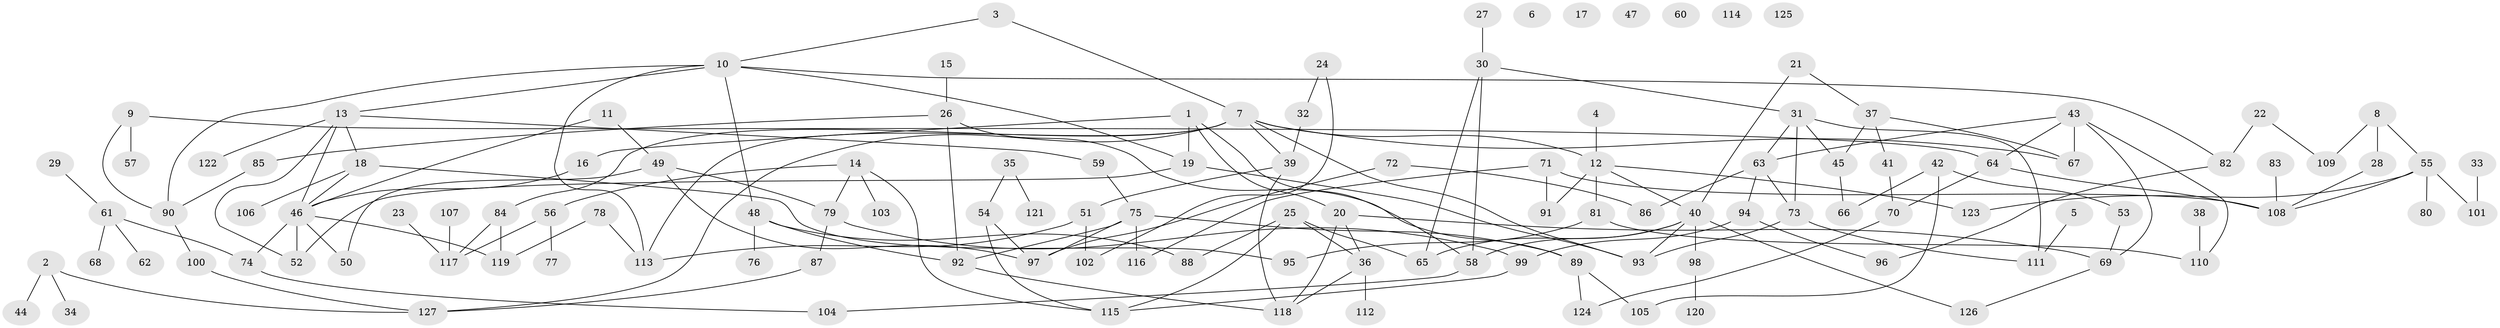 // coarse degree distribution, {8: 0.034482758620689655, 5: 0.1206896551724138, 9: 0.034482758620689655, 7: 0.034482758620689655, 3: 0.22413793103448276, 6: 0.017241379310344827, 2: 0.2413793103448276, 1: 0.1724137931034483, 10: 0.017241379310344827, 4: 0.10344827586206896}
// Generated by graph-tools (version 1.1) at 2025/48/03/04/25 22:48:33]
// undirected, 127 vertices, 173 edges
graph export_dot {
  node [color=gray90,style=filled];
  1;
  2;
  3;
  4;
  5;
  6;
  7;
  8;
  9;
  10;
  11;
  12;
  13;
  14;
  15;
  16;
  17;
  18;
  19;
  20;
  21;
  22;
  23;
  24;
  25;
  26;
  27;
  28;
  29;
  30;
  31;
  32;
  33;
  34;
  35;
  36;
  37;
  38;
  39;
  40;
  41;
  42;
  43;
  44;
  45;
  46;
  47;
  48;
  49;
  50;
  51;
  52;
  53;
  54;
  55;
  56;
  57;
  58;
  59;
  60;
  61;
  62;
  63;
  64;
  65;
  66;
  67;
  68;
  69;
  70;
  71;
  72;
  73;
  74;
  75;
  76;
  77;
  78;
  79;
  80;
  81;
  82;
  83;
  84;
  85;
  86;
  87;
  88;
  89;
  90;
  91;
  92;
  93;
  94;
  95;
  96;
  97;
  98;
  99;
  100;
  101;
  102;
  103;
  104;
  105;
  106;
  107;
  108;
  109;
  110;
  111;
  112;
  113;
  114;
  115;
  116;
  117;
  118;
  119;
  120;
  121;
  122;
  123;
  124;
  125;
  126;
  127;
  1 -- 16;
  1 -- 19;
  1 -- 20;
  1 -- 58;
  2 -- 34;
  2 -- 44;
  2 -- 127;
  3 -- 7;
  3 -- 10;
  4 -- 12;
  5 -- 111;
  7 -- 12;
  7 -- 39;
  7 -- 67;
  7 -- 84;
  7 -- 93;
  7 -- 113;
  7 -- 127;
  8 -- 28;
  8 -- 55;
  8 -- 109;
  9 -- 57;
  9 -- 64;
  9 -- 90;
  10 -- 13;
  10 -- 19;
  10 -- 48;
  10 -- 82;
  10 -- 90;
  10 -- 113;
  11 -- 46;
  11 -- 49;
  12 -- 40;
  12 -- 81;
  12 -- 91;
  12 -- 123;
  13 -- 18;
  13 -- 46;
  13 -- 52;
  13 -- 59;
  13 -- 122;
  14 -- 56;
  14 -- 79;
  14 -- 103;
  14 -- 115;
  15 -- 26;
  16 -- 46;
  18 -- 46;
  18 -- 95;
  18 -- 106;
  19 -- 52;
  19 -- 93;
  20 -- 36;
  20 -- 69;
  20 -- 118;
  21 -- 37;
  21 -- 40;
  22 -- 82;
  22 -- 109;
  23 -- 117;
  24 -- 32;
  24 -- 102;
  25 -- 36;
  25 -- 65;
  25 -- 88;
  25 -- 115;
  26 -- 85;
  26 -- 89;
  26 -- 92;
  27 -- 30;
  28 -- 108;
  29 -- 61;
  30 -- 31;
  30 -- 58;
  30 -- 65;
  31 -- 45;
  31 -- 63;
  31 -- 73;
  31 -- 111;
  32 -- 39;
  33 -- 101;
  35 -- 54;
  35 -- 121;
  36 -- 112;
  36 -- 118;
  37 -- 41;
  37 -- 45;
  37 -- 67;
  38 -- 110;
  39 -- 51;
  39 -- 118;
  40 -- 58;
  40 -- 65;
  40 -- 93;
  40 -- 98;
  40 -- 126;
  41 -- 70;
  42 -- 53;
  42 -- 66;
  42 -- 105;
  43 -- 63;
  43 -- 64;
  43 -- 67;
  43 -- 69;
  43 -- 110;
  45 -- 66;
  46 -- 50;
  46 -- 52;
  46 -- 74;
  46 -- 119;
  48 -- 76;
  48 -- 88;
  48 -- 92;
  49 -- 50;
  49 -- 79;
  49 -- 97;
  51 -- 102;
  51 -- 113;
  53 -- 69;
  54 -- 97;
  54 -- 115;
  55 -- 80;
  55 -- 101;
  55 -- 108;
  55 -- 123;
  56 -- 77;
  56 -- 117;
  58 -- 104;
  59 -- 75;
  61 -- 62;
  61 -- 68;
  61 -- 74;
  63 -- 73;
  63 -- 86;
  63 -- 94;
  64 -- 70;
  64 -- 108;
  69 -- 126;
  70 -- 124;
  71 -- 91;
  71 -- 108;
  71 -- 116;
  72 -- 86;
  72 -- 97;
  73 -- 93;
  73 -- 111;
  74 -- 104;
  75 -- 89;
  75 -- 92;
  75 -- 97;
  75 -- 116;
  78 -- 113;
  78 -- 119;
  79 -- 87;
  79 -- 99;
  81 -- 95;
  81 -- 110;
  82 -- 96;
  83 -- 108;
  84 -- 117;
  84 -- 119;
  85 -- 90;
  87 -- 127;
  89 -- 105;
  89 -- 124;
  90 -- 100;
  92 -- 118;
  94 -- 96;
  94 -- 99;
  98 -- 120;
  99 -- 115;
  100 -- 127;
  107 -- 117;
}
